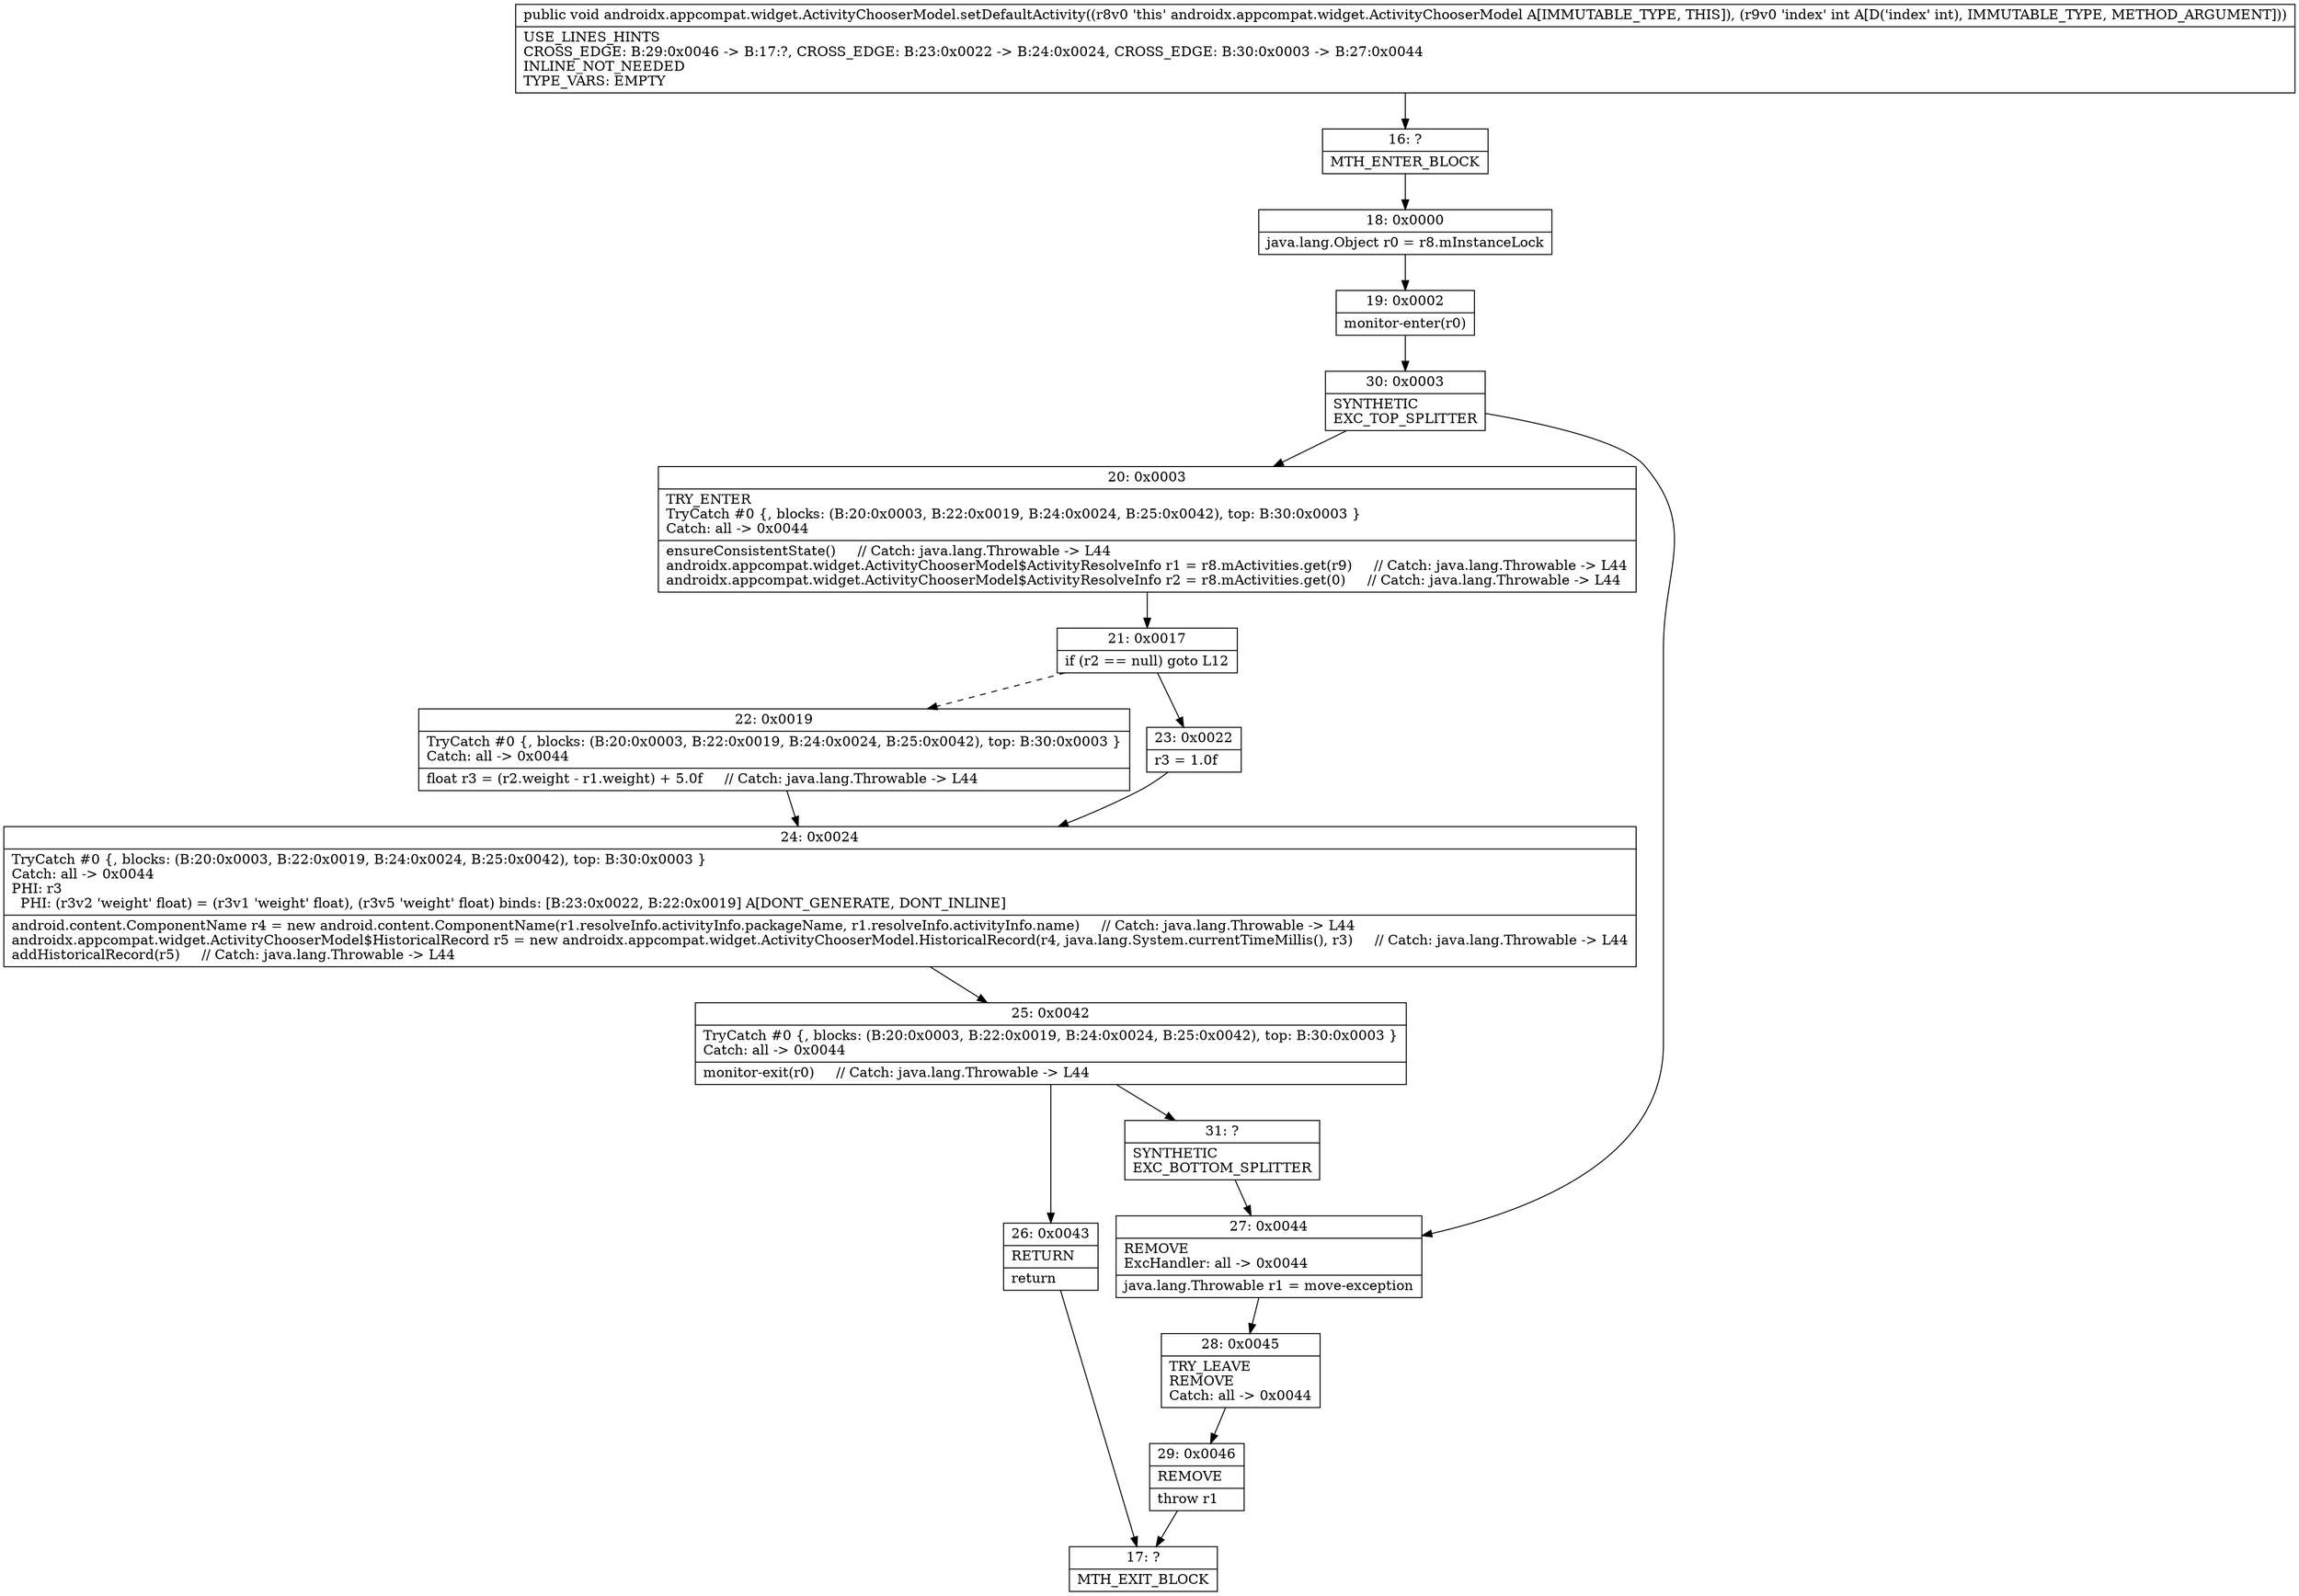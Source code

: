 digraph "CFG forandroidx.appcompat.widget.ActivityChooserModel.setDefaultActivity(I)V" {
Node_16 [shape=record,label="{16\:\ ?|MTH_ENTER_BLOCK\l}"];
Node_18 [shape=record,label="{18\:\ 0x0000|java.lang.Object r0 = r8.mInstanceLock\l}"];
Node_19 [shape=record,label="{19\:\ 0x0002|monitor\-enter(r0)\l}"];
Node_30 [shape=record,label="{30\:\ 0x0003|SYNTHETIC\lEXC_TOP_SPLITTER\l}"];
Node_20 [shape=record,label="{20\:\ 0x0003|TRY_ENTER\lTryCatch #0 \{, blocks: (B:20:0x0003, B:22:0x0019, B:24:0x0024, B:25:0x0042), top: B:30:0x0003 \}\lCatch: all \-\> 0x0044\l|ensureConsistentState()     \/\/ Catch: java.lang.Throwable \-\> L44\landroidx.appcompat.widget.ActivityChooserModel$ActivityResolveInfo r1 = r8.mActivities.get(r9)     \/\/ Catch: java.lang.Throwable \-\> L44\landroidx.appcompat.widget.ActivityChooserModel$ActivityResolveInfo r2 = r8.mActivities.get(0)     \/\/ Catch: java.lang.Throwable \-\> L44\l}"];
Node_21 [shape=record,label="{21\:\ 0x0017|if (r2 == null) goto L12\l}"];
Node_22 [shape=record,label="{22\:\ 0x0019|TryCatch #0 \{, blocks: (B:20:0x0003, B:22:0x0019, B:24:0x0024, B:25:0x0042), top: B:30:0x0003 \}\lCatch: all \-\> 0x0044\l|float r3 = (r2.weight \- r1.weight) + 5.0f     \/\/ Catch: java.lang.Throwable \-\> L44\l}"];
Node_24 [shape=record,label="{24\:\ 0x0024|TryCatch #0 \{, blocks: (B:20:0x0003, B:22:0x0019, B:24:0x0024, B:25:0x0042), top: B:30:0x0003 \}\lCatch: all \-\> 0x0044\lPHI: r3 \l  PHI: (r3v2 'weight' float) = (r3v1 'weight' float), (r3v5 'weight' float) binds: [B:23:0x0022, B:22:0x0019] A[DONT_GENERATE, DONT_INLINE]\l|android.content.ComponentName r4 = new android.content.ComponentName(r1.resolveInfo.activityInfo.packageName, r1.resolveInfo.activityInfo.name)     \/\/ Catch: java.lang.Throwable \-\> L44\landroidx.appcompat.widget.ActivityChooserModel$HistoricalRecord r5 = new androidx.appcompat.widget.ActivityChooserModel.HistoricalRecord(r4, java.lang.System.currentTimeMillis(), r3)     \/\/ Catch: java.lang.Throwable \-\> L44\laddHistoricalRecord(r5)     \/\/ Catch: java.lang.Throwable \-\> L44\l}"];
Node_25 [shape=record,label="{25\:\ 0x0042|TryCatch #0 \{, blocks: (B:20:0x0003, B:22:0x0019, B:24:0x0024, B:25:0x0042), top: B:30:0x0003 \}\lCatch: all \-\> 0x0044\l|monitor\-exit(r0)     \/\/ Catch: java.lang.Throwable \-\> L44\l}"];
Node_26 [shape=record,label="{26\:\ 0x0043|RETURN\l|return\l}"];
Node_17 [shape=record,label="{17\:\ ?|MTH_EXIT_BLOCK\l}"];
Node_31 [shape=record,label="{31\:\ ?|SYNTHETIC\lEXC_BOTTOM_SPLITTER\l}"];
Node_23 [shape=record,label="{23\:\ 0x0022|r3 = 1.0f\l}"];
Node_27 [shape=record,label="{27\:\ 0x0044|REMOVE\lExcHandler: all \-\> 0x0044\l|java.lang.Throwable r1 = move\-exception\l}"];
Node_28 [shape=record,label="{28\:\ 0x0045|TRY_LEAVE\lREMOVE\lCatch: all \-\> 0x0044\l}"];
Node_29 [shape=record,label="{29\:\ 0x0046|REMOVE\l|throw r1\l}"];
MethodNode[shape=record,label="{public void androidx.appcompat.widget.ActivityChooserModel.setDefaultActivity((r8v0 'this' androidx.appcompat.widget.ActivityChooserModel A[IMMUTABLE_TYPE, THIS]), (r9v0 'index' int A[D('index' int), IMMUTABLE_TYPE, METHOD_ARGUMENT]))  | USE_LINES_HINTS\lCROSS_EDGE: B:29:0x0046 \-\> B:17:?, CROSS_EDGE: B:23:0x0022 \-\> B:24:0x0024, CROSS_EDGE: B:30:0x0003 \-\> B:27:0x0044\lINLINE_NOT_NEEDED\lTYPE_VARS: EMPTY\l}"];
MethodNode -> Node_16;Node_16 -> Node_18;
Node_18 -> Node_19;
Node_19 -> Node_30;
Node_30 -> Node_20;
Node_30 -> Node_27;
Node_20 -> Node_21;
Node_21 -> Node_22[style=dashed];
Node_21 -> Node_23;
Node_22 -> Node_24;
Node_24 -> Node_25;
Node_25 -> Node_26;
Node_25 -> Node_31;
Node_26 -> Node_17;
Node_31 -> Node_27;
Node_23 -> Node_24;
Node_27 -> Node_28;
Node_28 -> Node_29;
Node_29 -> Node_17;
}

